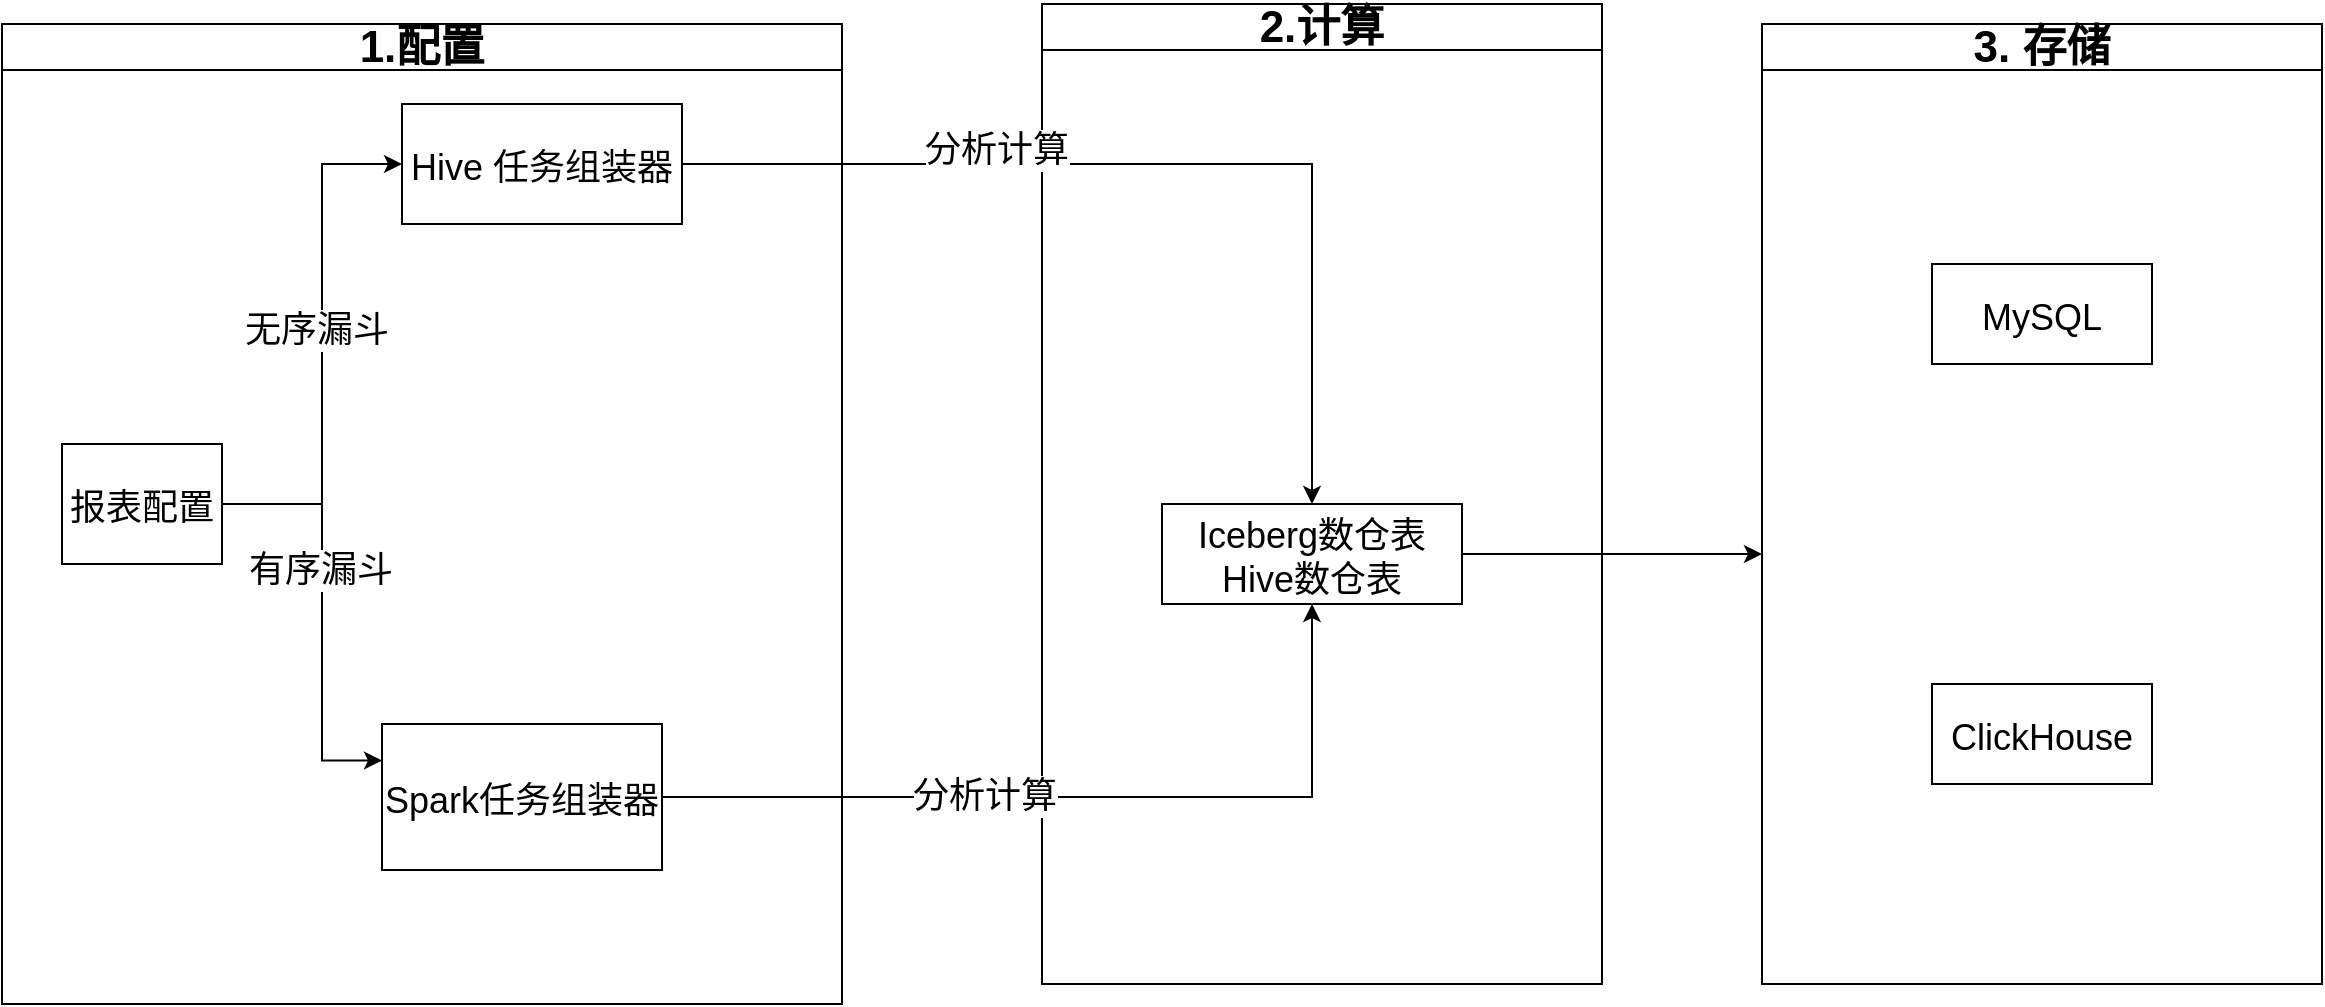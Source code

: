 <mxfile version="21.6.9" type="device">
  <diagram name="Page-1" id="e7e014a7-5840-1c2e-5031-d8a46d1fe8dd">
    <mxGraphModel dx="1687" dy="878" grid="1" gridSize="10" guides="1" tooltips="1" connect="1" arrows="1" fold="1" page="1" pageScale="1" pageWidth="1169" pageHeight="826" background="none" math="0" shadow="0">
      <root>
        <mxCell id="0" />
        <mxCell id="1" parent="0" />
        <mxCell id="2" value="1.配置" style="swimlane;whiteSpace=wrap;startSize=23;fontSize=22;" parent="1" vertex="1">
          <mxGeometry y="40" width="420" height="490" as="geometry" />
        </mxCell>
        <mxCell id="T6ysN8mpph5YRO5onDUA-45" style="edgeStyle=orthogonalEdgeStyle;rounded=0;orthogonalLoop=1;jettySize=auto;html=1;entryX=0;entryY=0.5;entryDx=0;entryDy=0;" edge="1" parent="2" source="8" target="10">
          <mxGeometry relative="1" as="geometry">
            <Array as="points">
              <mxPoint x="160" y="240" />
              <mxPoint x="160" y="70" />
            </Array>
          </mxGeometry>
        </mxCell>
        <mxCell id="T6ysN8mpph5YRO5onDUA-51" value="&lt;font style=&quot;font-size: 18px;&quot;&gt;无序漏斗&lt;/font&gt;" style="edgeLabel;html=1;align=center;verticalAlign=middle;resizable=0;points=[];" vertex="1" connectable="0" parent="T6ysN8mpph5YRO5onDUA-45">
          <mxGeometry x="0.053" y="3" relative="1" as="geometry">
            <mxPoint as="offset" />
          </mxGeometry>
        </mxCell>
        <mxCell id="T6ysN8mpph5YRO5onDUA-46" style="edgeStyle=orthogonalEdgeStyle;rounded=0;orthogonalLoop=1;jettySize=auto;html=1;entryX=0;entryY=0.25;entryDx=0;entryDy=0;" edge="1" parent="2" source="8" target="T6ysN8mpph5YRO5onDUA-41">
          <mxGeometry relative="1" as="geometry">
            <Array as="points">
              <mxPoint x="160" y="240" />
              <mxPoint x="160" y="368" />
            </Array>
          </mxGeometry>
        </mxCell>
        <mxCell id="T6ysN8mpph5YRO5onDUA-50" value="&lt;div style=&quot;font-size: 12px;&quot;&gt;&lt;font style=&quot;font-size: 18px;&quot;&gt;有序漏斗&lt;/font&gt;&lt;/div&gt;" style="edgeLabel;html=1;align=center;verticalAlign=middle;resizable=0;points=[];" vertex="1" connectable="0" parent="T6ysN8mpph5YRO5onDUA-46">
          <mxGeometry x="-0.201" y="-1" relative="1" as="geometry">
            <mxPoint as="offset" />
          </mxGeometry>
        </mxCell>
        <mxCell id="8" value="报表配置" style="fontSize=18;" parent="2" vertex="1">
          <mxGeometry x="30" y="210" width="80" height="60" as="geometry" />
        </mxCell>
        <mxCell id="10" value="Hive 任务组装器" style="fontSize=18;" parent="2" vertex="1">
          <mxGeometry x="200" y="40" width="140" height="60" as="geometry" />
        </mxCell>
        <mxCell id="T6ysN8mpph5YRO5onDUA-41" value="Spark任务组装器" style="fontSize=18;" vertex="1" parent="2">
          <mxGeometry x="190" y="350" width="140" height="73" as="geometry" />
        </mxCell>
        <mxCell id="3" value="2.计算" style="swimlane;whiteSpace=wrap;fontSize=22;" parent="1" vertex="1">
          <mxGeometry x="520" y="30" width="280" height="490" as="geometry" />
        </mxCell>
        <mxCell id="T6ysN8mpph5YRO5onDUA-58" style="edgeStyle=orthogonalEdgeStyle;rounded=0;orthogonalLoop=1;jettySize=auto;html=1;" edge="1" parent="3" source="15">
          <mxGeometry relative="1" as="geometry">
            <mxPoint x="360" y="275" as="targetPoint" />
          </mxGeometry>
        </mxCell>
        <mxCell id="15" value="Iceberg数仓表&#xa;Hive数仓表" style="fontSize=18;" parent="3" vertex="1">
          <mxGeometry x="60" y="250" width="150" height="50" as="geometry" />
        </mxCell>
        <mxCell id="4" value="3. 存储" style="swimlane;whiteSpace=wrap;fontSize=22;" parent="1" vertex="1">
          <mxGeometry x="880" y="40" width="280" height="480" as="geometry" />
        </mxCell>
        <mxCell id="33" value="MySQL" style="fontSize=18;" parent="4" vertex="1">
          <mxGeometry x="85" y="120" width="110" height="50" as="geometry" />
        </mxCell>
        <mxCell id="T6ysN8mpph5YRO5onDUA-49" value="ClickHouse" style="fontSize=18;" vertex="1" parent="4">
          <mxGeometry x="85" y="330" width="110" height="50" as="geometry" />
        </mxCell>
        <mxCell id="T6ysN8mpph5YRO5onDUA-44" style="edgeStyle=orthogonalEdgeStyle;rounded=0;orthogonalLoop=1;jettySize=auto;html=1;entryX=0.5;entryY=0;entryDx=0;entryDy=0;" edge="1" parent="1" source="10" target="15">
          <mxGeometry relative="1" as="geometry" />
        </mxCell>
        <mxCell id="T6ysN8mpph5YRO5onDUA-55" value="分析计算" style="edgeLabel;html=1;align=center;verticalAlign=middle;resizable=0;points=[];fontSize=18;" vertex="1" connectable="0" parent="T6ysN8mpph5YRO5onDUA-44">
          <mxGeometry x="-0.353" y="7" relative="1" as="geometry">
            <mxPoint as="offset" />
          </mxGeometry>
        </mxCell>
        <mxCell id="T6ysN8mpph5YRO5onDUA-47" style="edgeStyle=orthogonalEdgeStyle;rounded=0;orthogonalLoop=1;jettySize=auto;html=1;entryX=0.5;entryY=1;entryDx=0;entryDy=0;" edge="1" parent="1" source="T6ysN8mpph5YRO5onDUA-41" target="15">
          <mxGeometry relative="1" as="geometry" />
        </mxCell>
        <mxCell id="T6ysN8mpph5YRO5onDUA-56" value="分析计算" style="edgeLabel;html=1;align=center;verticalAlign=middle;resizable=0;points=[];fontSize=18;" vertex="1" connectable="0" parent="T6ysN8mpph5YRO5onDUA-47">
          <mxGeometry x="-0.237" y="1" relative="1" as="geometry">
            <mxPoint as="offset" />
          </mxGeometry>
        </mxCell>
      </root>
    </mxGraphModel>
  </diagram>
</mxfile>
